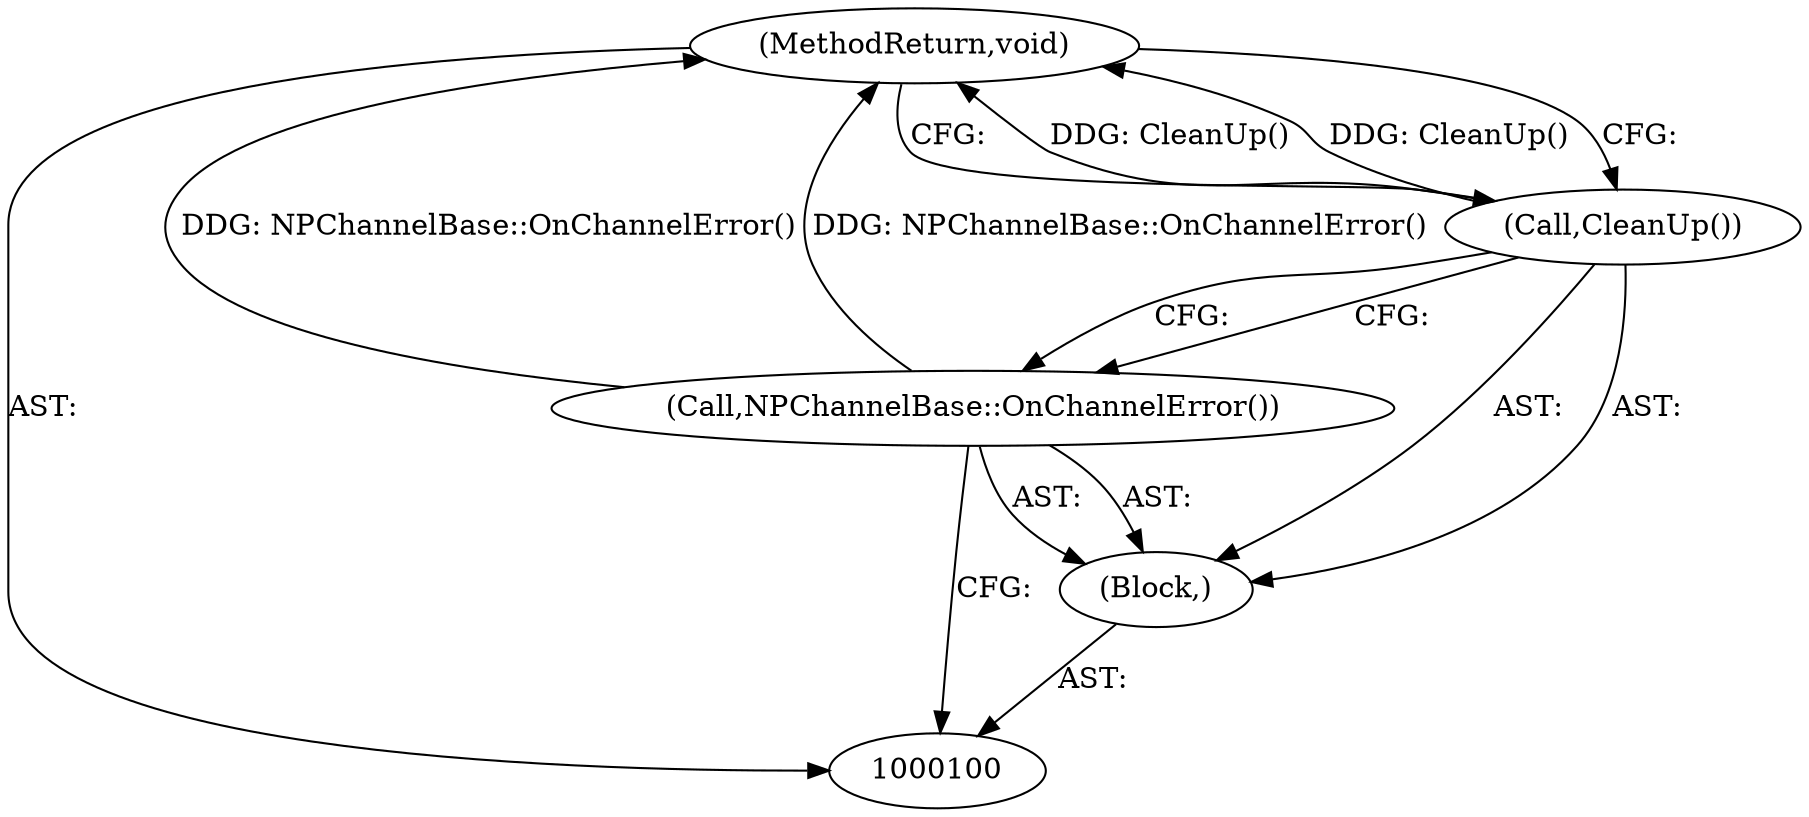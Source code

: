 digraph "0_Chrome_cd0bd79d6ebdb72183e6f0833673464cc10b3600_32" {
"1000104" [label="(MethodReturn,void)"];
"1000101" [label="(Block,)"];
"1000102" [label="(Call,NPChannelBase::OnChannelError())"];
"1000103" [label="(Call,CleanUp())"];
"1000104" -> "1000100"  [label="AST: "];
"1000104" -> "1000103"  [label="CFG: "];
"1000103" -> "1000104"  [label="DDG: CleanUp()"];
"1000102" -> "1000104"  [label="DDG: NPChannelBase::OnChannelError()"];
"1000101" -> "1000100"  [label="AST: "];
"1000102" -> "1000101"  [label="AST: "];
"1000103" -> "1000101"  [label="AST: "];
"1000102" -> "1000101"  [label="AST: "];
"1000102" -> "1000100"  [label="CFG: "];
"1000103" -> "1000102"  [label="CFG: "];
"1000102" -> "1000104"  [label="DDG: NPChannelBase::OnChannelError()"];
"1000103" -> "1000101"  [label="AST: "];
"1000103" -> "1000102"  [label="CFG: "];
"1000104" -> "1000103"  [label="CFG: "];
"1000103" -> "1000104"  [label="DDG: CleanUp()"];
}
